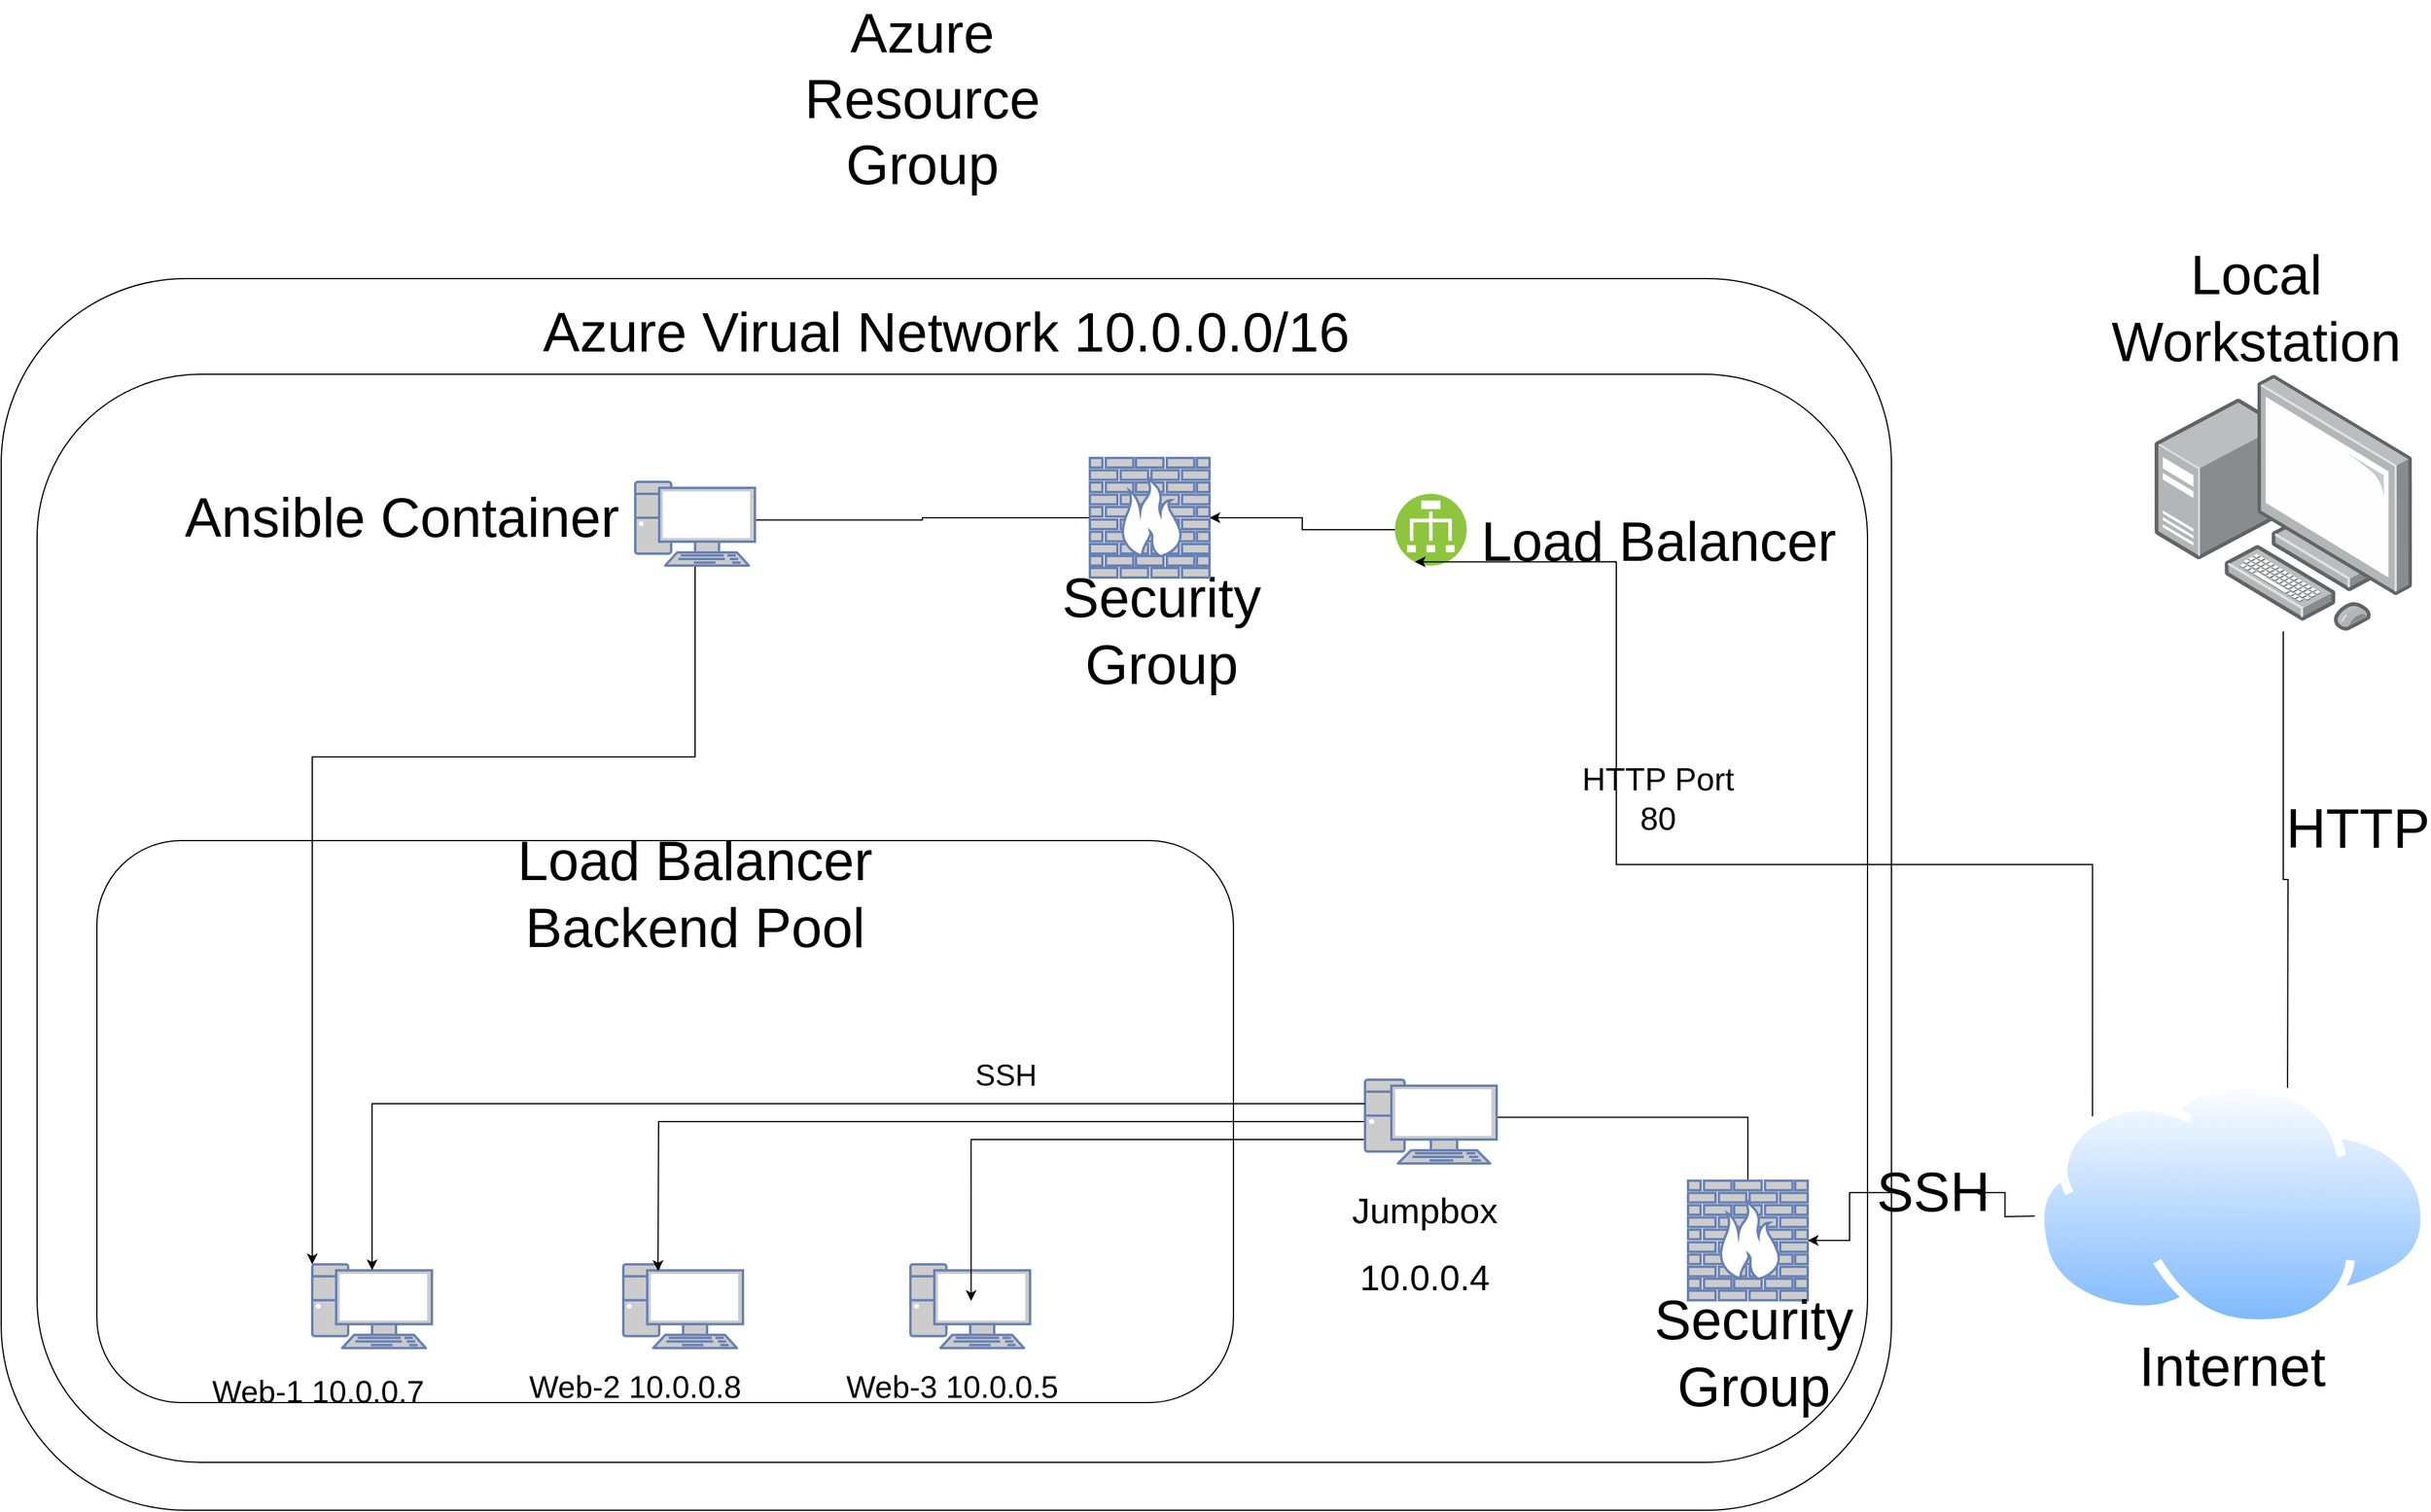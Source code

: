 <mxfile version="13.8.6" type="google"><diagram name="Page-1" id="bfe91b75-5d2c-26a0-9c1d-138518896778"><mxGraphModel dx="2234" dy="1249" grid="1" gridSize="10" guides="1" tooltips="1" connect="1" arrows="1" fold="1" page="1" pageScale="1" pageWidth="1100" pageHeight="850" background="#ffffff" math="0" shadow="0"><root><mxCell id="0"/><mxCell id="1" parent="0"/><mxCell id="HU_ZMTmI6ENhZS4aK6h8-83" value="" style="rounded=1;whiteSpace=wrap;html=1;fontSize=46;" parent="1" vertex="1"><mxGeometry x="60" y="330" width="1580" height="1030" as="geometry"/></mxCell><mxCell id="HU_ZMTmI6ENhZS4aK6h8-84" value="" style="rounded=1;whiteSpace=wrap;html=1;fontSize=46;" parent="1" vertex="1"><mxGeometry x="90" y="410" width="1530" height="910" as="geometry"/></mxCell><mxCell id="HU_ZMTmI6ENhZS4aK6h8-52" value="" style="rounded=1;whiteSpace=wrap;html=1;fontSize=46;" parent="1" vertex="1"><mxGeometry x="140" y="800" width="950" height="470" as="geometry"/></mxCell><mxCell id="HU_ZMTmI6ENhZS4aK6h8-21" style="edgeStyle=orthogonalEdgeStyle;rounded=0;orthogonalLoop=1;jettySize=auto;html=1;entryX=0.589;entryY=0.448;entryDx=0;entryDy=0;entryPerimeter=0;fontSize=46;" parent="1" source="7c3789c024ecab99-8" target="7c3789c024ecab99-41" edge="1"><mxGeometry relative="1" as="geometry"><Array as="points"><mxPoint x="1520" y="1031"/></Array></mxGeometry></mxCell><mxCell id="7c3789c024ecab99-8" value="" style="fontColor=#0066CC;verticalAlign=top;verticalLabelPosition=bottom;labelPosition=center;align=center;html=1;fillColor=#CCCCCC;strokeColor=#6881B3;gradientColor=none;gradientDirection=north;strokeWidth=2;shape=mxgraph.networks.firewall;rounded=0;shadow=0;comic=0;" parent="1" vertex="1"><mxGeometry x="1470" y="1084.41" width="100" height="100" as="geometry"/></mxCell><mxCell id="7c3789c024ecab99-35" value="" style="fontColor=#0066CC;verticalAlign=top;verticalLabelPosition=bottom;labelPosition=center;align=center;html=1;fillColor=#CCCCCC;strokeColor=#6881B3;gradientColor=none;gradientDirection=north;strokeWidth=2;shape=mxgraph.networks.pc;rounded=0;shadow=0;comic=0;" parent="1" vertex="1"><mxGeometry x="320.0" y="1154.412" width="100" height="70" as="geometry"/></mxCell><mxCell id="7c3789c024ecab99-37" value="" style="fontColor=#0066CC;verticalAlign=top;verticalLabelPosition=bottom;labelPosition=center;align=center;html=1;fillColor=#CCCCCC;strokeColor=#6881B3;gradientColor=none;gradientDirection=north;strokeWidth=2;shape=mxgraph.networks.pc;rounded=0;shadow=0;comic=0;" parent="1" vertex="1"><mxGeometry x="580.0" y="1154.412" width="100" height="70" as="geometry"/></mxCell><mxCell id="7c3789c024ecab99-39" value="" style="fontColor=#0066CC;verticalAlign=top;verticalLabelPosition=bottom;labelPosition=center;align=center;html=1;fillColor=#CCCCCC;strokeColor=#6881B3;gradientColor=none;gradientDirection=north;strokeWidth=2;shape=mxgraph.networks.pc;rounded=0;shadow=0;comic=0;" parent="1" vertex="1"><mxGeometry x="820.0" y="1154.412" width="100" height="70" as="geometry"/></mxCell><mxCell id="HU_ZMTmI6ENhZS4aK6h8-48" style="edgeStyle=orthogonalEdgeStyle;rounded=0;orthogonalLoop=1;jettySize=auto;html=1;exitX=0;exitY=0.5;exitDx=0;exitDy=0;exitPerimeter=0;entryX=0.514;entryY=0.854;entryDx=0;entryDy=0;entryPerimeter=0;fontSize=46;" parent="1" source="7c3789c024ecab99-41" edge="1"><mxGeometry relative="1" as="geometry"><mxPoint x="870.72" y="1185.06" as="targetPoint"/><Array as="points"><mxPoint x="1200" y="1050"/><mxPoint x="871" y="1050"/></Array></mxGeometry></mxCell><mxCell id="HU_ZMTmI6ENhZS4aK6h8-49" style="edgeStyle=orthogonalEdgeStyle;rounded=0;orthogonalLoop=1;jettySize=auto;html=1;exitX=0;exitY=0.5;exitDx=0;exitDy=0;exitPerimeter=0;fontSize=46;" parent="1" source="7c3789c024ecab99-41" edge="1"><mxGeometry relative="1" as="geometry"><mxPoint x="609" y="1160" as="targetPoint"/></mxGeometry></mxCell><mxCell id="7c3789c024ecab99-41" value="" style="fontColor=#0066CC;verticalAlign=top;verticalLabelPosition=bottom;labelPosition=center;align=center;html=1;fillColor=#CCCCCC;strokeColor=#6881B3;gradientColor=none;gradientDirection=north;strokeWidth=2;shape=mxgraph.networks.pc;rounded=0;shadow=0;comic=0;" parent="1" vertex="1"><mxGeometry x="1200" y="1000.0" width="110" height="70" as="geometry"/></mxCell><mxCell id="HU_ZMTmI6ENhZS4aK6h8-13" style="edgeStyle=orthogonalEdgeStyle;rounded=0;orthogonalLoop=1;jettySize=auto;html=1;exitX=0.06;exitY=0.5;exitDx=0;exitDy=0;exitPerimeter=0;fontSize=46;entryX=1;entryY=0.5;entryDx=0;entryDy=0;entryPerimeter=0;" parent="1" source="HU_ZMTmI6ENhZS4aK6h8-92" target="7c3789c024ecab99-8" edge="1"><mxGeometry relative="1" as="geometry"><mxPoint x="1680" y="590.0" as="targetPoint"/><mxPoint x="1759.8" y="1114" as="sourcePoint"/></mxGeometry></mxCell><mxCell id="HU_ZMTmI6ENhZS4aK6h8-7" style="edgeStyle=orthogonalEdgeStyle;rounded=0;orthogonalLoop=1;jettySize=auto;html=1;" parent="1" source="HU_ZMTmI6ENhZS4aK6h8-6" edge="1"><mxGeometry relative="1" as="geometry"><mxPoint x="1971" y="1040" as="targetPoint"/></mxGeometry></mxCell><mxCell id="HU_ZMTmI6ENhZS4aK6h8-6" value="" style="points=[];aspect=fixed;html=1;align=center;shadow=0;dashed=0;image;image=img/lib/allied_telesis/computer_and_terminals/Personal_Computer_with_Server.svg;" parent="1" vertex="1"><mxGeometry x="1860" y="410" width="215" height="215" as="geometry"/></mxCell><mxCell id="HU_ZMTmI6ENhZS4aK6h8-12" value="Load Balancer Backend Pool" style="text;html=1;strokeColor=none;fillColor=none;align=center;verticalAlign=middle;whiteSpace=wrap;rounded=0;fontSize=46;" parent="1" vertex="1"><mxGeometry x="450" y="800" width="380" height="90" as="geometry"/></mxCell><mxCell id="HU_ZMTmI6ENhZS4aK6h8-15" value="Load Balancer" style="text;html=1;align=center;verticalAlign=middle;resizable=0;points=[];autosize=1;fontSize=46;" parent="1" vertex="1"><mxGeometry x="1290" y="520" width="310" height="60" as="geometry"/></mxCell><mxCell id="HU_ZMTmI6ENhZS4aK6h8-17" value="&lt;font style=&quot;font-size: 30px&quot;&gt;Jumpbox 10.0.0.4&lt;/font&gt;" style="text;html=1;strokeColor=none;fillColor=none;align=center;verticalAlign=middle;whiteSpace=wrap;rounded=0;fontSize=46;rotation=0;" parent="1" vertex="1"><mxGeometry x="1130" y="1104" width="240" height="56" as="geometry"/></mxCell><mxCell id="HU_ZMTmI6ENhZS4aK6h8-36" value="Azure Resource Group" style="text;html=1;strokeColor=none;fillColor=none;align=center;verticalAlign=middle;whiteSpace=wrap;rounded=0;fontSize=46;" parent="1" vertex="1"><mxGeometry x="730" y="170" width="200" height="20" as="geometry"/></mxCell><object label="Azure Virual Network 10.0.0.0/16" id="HU_ZMTmI6ENhZS4aK6h8-38"><mxCell style="text;html=1;strokeColor=none;fillColor=none;align=center;verticalAlign=middle;whiteSpace=wrap;rounded=0;fontSize=46;" parent="1" vertex="1"><mxGeometry x="485" y="360" width="730" height="30" as="geometry"/></mxCell></object><mxCell id="HU_ZMTmI6ENhZS4aK6h8-42" value="Security Group" style="text;html=1;strokeColor=none;fillColor=none;align=center;verticalAlign=middle;whiteSpace=wrap;rounded=0;fontSize=46;" parent="1" vertex="1"><mxGeometry x="960" y="580" width="140" height="90" as="geometry"/></mxCell><mxCell id="HU_ZMTmI6ENhZS4aK6h8-43" value="Security Group" style="text;html=1;strokeColor=none;fillColor=none;align=center;verticalAlign=middle;whiteSpace=wrap;rounded=0;fontSize=46;" parent="1" vertex="1"><mxGeometry x="1460" y="1169.41" width="130" height="120" as="geometry"/></mxCell><mxCell id="HU_ZMTmI6ENhZS4aK6h8-50" style="edgeStyle=orthogonalEdgeStyle;rounded=0;orthogonalLoop=1;jettySize=auto;html=1;entryX=0.5;entryY=0.07;entryDx=0;entryDy=0;entryPerimeter=0;fontSize=46;" parent="1" target="7c3789c024ecab99-35" edge="1"><mxGeometry relative="1" as="geometry"><Array as="points"><mxPoint x="370" y="1020"/></Array><mxPoint x="1200" y="1020" as="sourcePoint"/></mxGeometry></mxCell><mxCell id="HU_ZMTmI6ENhZS4aK6h8-57" value="&lt;font style=&quot;font-size: 26px&quot;&gt;Web-1 10.0.0.7&lt;/font&gt;" style="text;html=1;strokeColor=none;fillColor=none;align=center;verticalAlign=middle;whiteSpace=wrap;rounded=0;fontSize=46;" parent="1" vertex="1"><mxGeometry x="200" y="1234.41" width="250" height="40" as="geometry"/></mxCell><mxCell id="HU_ZMTmI6ENhZS4aK6h8-60" value="&lt;font style=&quot;font-size: 26px&quot;&gt;Web-2 10.0.0.8&lt;/font&gt;" style="text;html=1;strokeColor=none;fillColor=none;align=center;verticalAlign=middle;whiteSpace=wrap;rounded=0;fontSize=46;" parent="1" vertex="1"><mxGeometry x="460" y="1230" width="260" height="40" as="geometry"/></mxCell><mxCell id="HU_ZMTmI6ENhZS4aK6h8-61" value="&lt;font style=&quot;font-size: 26px&quot;&gt;Web-3 10.0.0.5&lt;/font&gt;" style="text;html=1;strokeColor=none;fillColor=none;align=center;verticalAlign=middle;whiteSpace=wrap;rounded=0;fontSize=46;" parent="1" vertex="1"><mxGeometry x="710" y="1230" width="290" height="40" as="geometry"/></mxCell><mxCell id="HU_ZMTmI6ENhZS4aK6h8-64" value="Local Workstation" style="text;html=1;strokeColor=none;fillColor=none;align=center;verticalAlign=middle;whiteSpace=wrap;rounded=0;fontSize=46;" parent="1" vertex="1"><mxGeometry x="1800" y="330" width="290" height="50" as="geometry"/></mxCell><mxCell id="HU_ZMTmI6ENhZS4aK6h8-65" value="Internet" style="text;html=1;strokeColor=none;fillColor=none;align=center;verticalAlign=middle;whiteSpace=wrap;rounded=0;fontSize=46;" parent="1" vertex="1"><mxGeometry x="1830" y="1230" width="190" height="20" as="geometry"/></mxCell><mxCell id="HU_ZMTmI6ENhZS4aK6h8-76" style="edgeStyle=orthogonalEdgeStyle;rounded=0;orthogonalLoop=1;jettySize=auto;html=1;exitX=0;exitY=0.5;exitDx=0;exitDy=0;exitPerimeter=0;entryX=0.791;entryY=0.456;entryDx=0;entryDy=0;entryPerimeter=0;fontSize=46;" parent="1" source="HU_ZMTmI6ENhZS4aK6h8-27" target="HU_ZMTmI6ENhZS4aK6h8-74" edge="1"><mxGeometry relative="1" as="geometry"/></mxCell><mxCell id="HU_ZMTmI6ENhZS4aK6h8-27" value="" style="fontColor=#0066CC;verticalAlign=top;verticalLabelPosition=bottom;labelPosition=center;align=center;html=1;fillColor=#CCCCCC;strokeColor=#6881B3;gradientColor=none;gradientDirection=north;strokeWidth=2;shape=mxgraph.networks.firewall;rounded=0;shadow=0;comic=0;" parent="1" vertex="1"><mxGeometry x="970" y="480" width="100" height="100" as="geometry"/></mxCell><mxCell id="HU_ZMTmI6ENhZS4aK6h8-86" style="edgeStyle=orthogonalEdgeStyle;rounded=0;orthogonalLoop=1;jettySize=auto;html=1;exitX=0;exitY=0.5;exitDx=0;exitDy=0;entryX=1;entryY=0.5;entryDx=0;entryDy=0;entryPerimeter=0;fontSize=46;" parent="1" source="HU_ZMTmI6ENhZS4aK6h8-72" target="HU_ZMTmI6ENhZS4aK6h8-27" edge="1"><mxGeometry relative="1" as="geometry"/></mxCell><mxCell id="HU_ZMTmI6ENhZS4aK6h8-72" value="" style="aspect=fixed;perimeter=ellipsePerimeter;html=1;align=center;shadow=0;dashed=0;fontColor=#4277BB;labelBackgroundColor=#ffffff;fontSize=12;spacingTop=3;image;image=img/lib/ibm/vpc/LoadBalancer.svg;" parent="1" vertex="1"><mxGeometry x="1225" y="510" width="60" height="60" as="geometry"/></mxCell><mxCell id="HU_ZMTmI6ENhZS4aK6h8-99" style="edgeStyle=orthogonalEdgeStyle;rounded=0;orthogonalLoop=1;jettySize=auto;html=1;exitX=0.5;exitY=1;exitDx=0;exitDy=0;exitPerimeter=0;entryX=0;entryY=0;entryDx=0;entryDy=0;entryPerimeter=0;fontSize=27;" parent="1" source="HU_ZMTmI6ENhZS4aK6h8-74" target="7c3789c024ecab99-35" edge="1"><mxGeometry relative="1" as="geometry"><Array as="points"><mxPoint x="640" y="730"/><mxPoint x="320" y="730"/></Array></mxGeometry></mxCell><mxCell id="HU_ZMTmI6ENhZS4aK6h8-74" value="" style="fontColor=#0066CC;verticalAlign=top;verticalLabelPosition=bottom;labelPosition=center;align=center;html=1;fillColor=#CCCCCC;strokeColor=#6881B3;gradientColor=none;gradientDirection=north;strokeWidth=2;shape=mxgraph.networks.pc;rounded=0;shadow=0;comic=0;" parent="1" vertex="1"><mxGeometry x="590.0" y="500.002" width="100" height="70" as="geometry"/></mxCell><mxCell id="HU_ZMTmI6ENhZS4aK6h8-88" value="Ansible Container" style="text;html=1;strokeColor=none;fillColor=none;align=center;verticalAlign=middle;whiteSpace=wrap;rounded=0;fontSize=46;" parent="1" vertex="1"><mxGeometry x="200" y="520" width="390" height="20" as="geometry"/></mxCell><mxCell id="HU_ZMTmI6ENhZS4aK6h8-96" style="edgeStyle=orthogonalEdgeStyle;rounded=0;orthogonalLoop=1;jettySize=auto;html=1;exitX=0;exitY=0;exitDx=0;exitDy=0;entryX=0.25;entryY=1;entryDx=0;entryDy=0;fontSize=27;" parent="1" source="HU_ZMTmI6ENhZS4aK6h8-89" target="HU_ZMTmI6ENhZS4aK6h8-72" edge="1"><mxGeometry relative="1" as="geometry"><Array as="points"><mxPoint x="1809" y="820"/><mxPoint x="1410" y="820"/><mxPoint x="1410" y="567"/></Array></mxGeometry></mxCell><mxCell id="HU_ZMTmI6ENhZS4aK6h8-89" value="" style="aspect=fixed;perimeter=ellipsePerimeter;html=1;align=center;shadow=0;dashed=0;spacingTop=3;image;image=img/lib/active_directory/internet_cloud.svg;fontSize=46;" parent="1" vertex="1"><mxGeometry x="1760" y="1000" width="330" height="207.9" as="geometry"/></mxCell><mxCell id="HU_ZMTmI6ENhZS4aK6h8-90" value="HTTP" style="text;html=1;strokeColor=none;fillColor=none;align=center;verticalAlign=middle;whiteSpace=wrap;rounded=0;fontSize=46;" parent="1" vertex="1"><mxGeometry x="2010" y="780" width="40" height="20" as="geometry"/></mxCell><mxCell id="HU_ZMTmI6ENhZS4aK6h8-92" value="SSH" style="text;html=1;strokeColor=none;fillColor=none;align=center;verticalAlign=middle;whiteSpace=wrap;rounded=0;fontSize=46;" parent="1" vertex="1"><mxGeometry x="1640" y="1084.41" width="70" height="20" as="geometry"/></mxCell><mxCell id="HU_ZMTmI6ENhZS4aK6h8-93" style="edgeStyle=orthogonalEdgeStyle;rounded=0;orthogonalLoop=1;jettySize=auto;html=1;exitX=0.06;exitY=0.5;exitDx=0;exitDy=0;exitPerimeter=0;fontSize=46;entryX=1;entryY=0.5;entryDx=0;entryDy=0;entryPerimeter=0;" parent="1" target="HU_ZMTmI6ENhZS4aK6h8-92" edge="1"><mxGeometry relative="1" as="geometry"><mxPoint x="1570" y="1134.41" as="targetPoint"/><mxPoint x="1759.8" y="1114" as="sourcePoint"/></mxGeometry></mxCell><mxCell id="HU_ZMTmI6ENhZS4aK6h8-94" value="HTTP Port 80" style="text;html=1;strokeColor=none;fillColor=none;align=center;verticalAlign=middle;whiteSpace=wrap;rounded=0;fontSize=27;" parent="1" vertex="1"><mxGeometry x="1370" y="680" width="150" height="170" as="geometry"/></mxCell><mxCell id="g6kN1_Xf5fiRi-FnMtkn-1" value="&lt;font style=&quot;font-size: 25px&quot;&gt;SSH&lt;/font&gt;" style="text;html=1;strokeColor=none;fillColor=none;align=center;verticalAlign=middle;whiteSpace=wrap;rounded=0;" vertex="1" parent="1"><mxGeometry x="820" y="980" width="160" height="30" as="geometry"/></mxCell></root></mxGraphModel></diagram></mxfile>